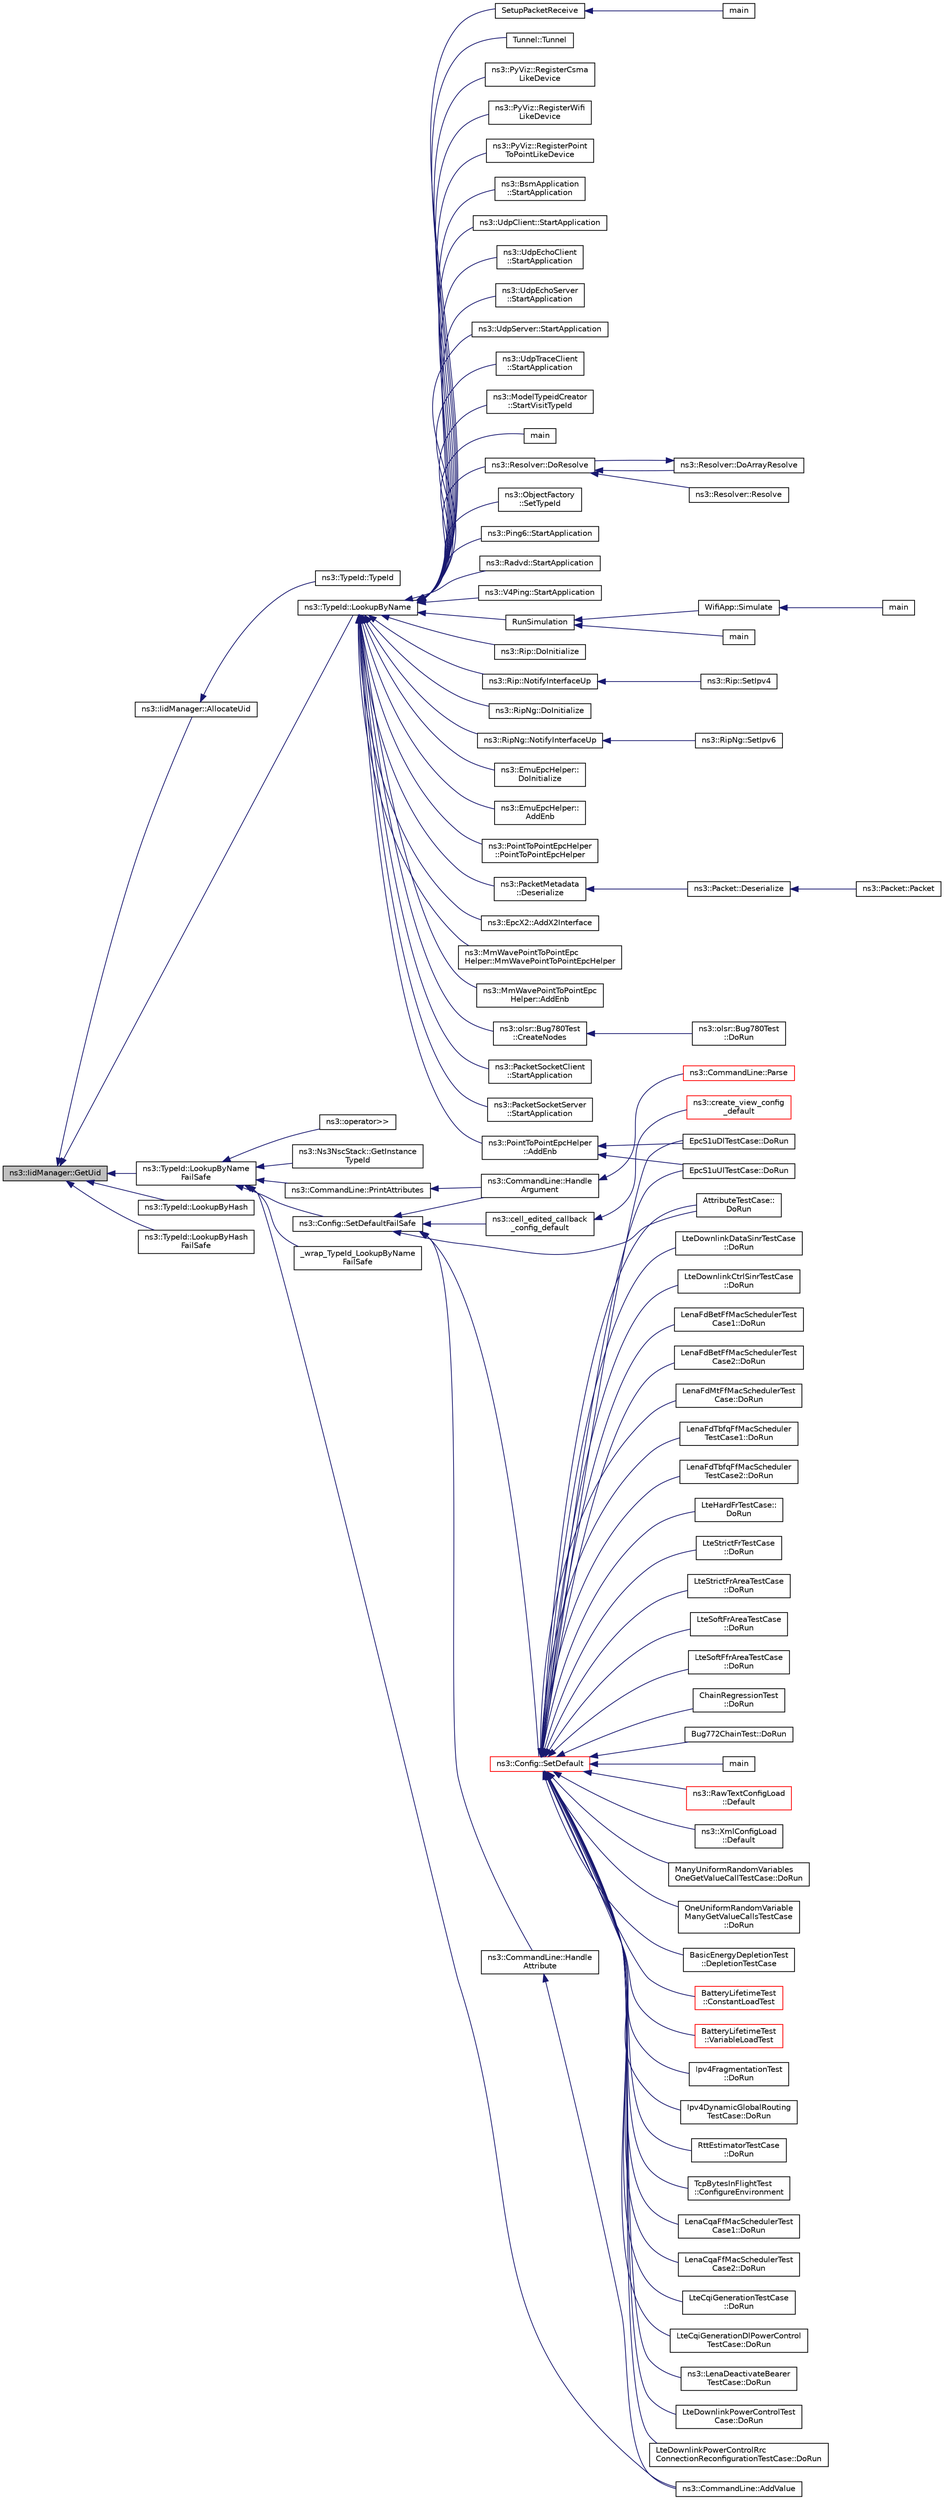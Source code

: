 digraph "ns3::IidManager::GetUid"
{
  edge [fontname="Helvetica",fontsize="10",labelfontname="Helvetica",labelfontsize="10"];
  node [fontname="Helvetica",fontsize="10",shape=record];
  rankdir="LR";
  Node1 [label="ns3::IidManager::GetUid",height=0.2,width=0.4,color="black", fillcolor="grey75", style="filled", fontcolor="black"];
  Node1 -> Node2 [dir="back",color="midnightblue",fontsize="10",style="solid"];
  Node2 [label="ns3::IidManager::AllocateUid",height=0.2,width=0.4,color="black", fillcolor="white", style="filled",URL="$d4/d1c/classns3_1_1IidManager.html#adc03a8e984e092e5981e697818509233"];
  Node2 -> Node3 [dir="back",color="midnightblue",fontsize="10",style="solid"];
  Node3 [label="ns3::TypeId::TypeId",height=0.2,width=0.4,color="black", fillcolor="white", style="filled",URL="$d6/d11/classns3_1_1TypeId.html#afe8fa6bf1936d3ff19395f495bb0da61"];
  Node1 -> Node4 [dir="back",color="midnightblue",fontsize="10",style="solid"];
  Node4 [label="ns3::TypeId::LookupByName",height=0.2,width=0.4,color="black", fillcolor="white", style="filled",URL="$d6/d11/classns3_1_1TypeId.html#a119cf99c20931fdc294602cd360b180e"];
  Node4 -> Node5 [dir="back",color="midnightblue",fontsize="10",style="solid"];
  Node5 [label="ns3::UdpClient::StartApplication",height=0.2,width=0.4,color="black", fillcolor="white", style="filled",URL="$de/da9/classns3_1_1UdpClient.html#a18c3a451f2c18d2edc6a634a913f1474",tooltip="Application specific startup code. "];
  Node4 -> Node6 [dir="back",color="midnightblue",fontsize="10",style="solid"];
  Node6 [label="ns3::UdpEchoClient\l::StartApplication",height=0.2,width=0.4,color="black", fillcolor="white", style="filled",URL="$de/d6b/classns3_1_1UdpEchoClient.html#a48fffea76bbceda5b0bec9c3007411fc",tooltip="Application specific startup code. "];
  Node4 -> Node7 [dir="back",color="midnightblue",fontsize="10",style="solid"];
  Node7 [label="ns3::UdpEchoServer\l::StartApplication",height=0.2,width=0.4,color="black", fillcolor="white", style="filled",URL="$df/dc8/classns3_1_1UdpEchoServer.html#a4c90329af8d6524862467808c3023786",tooltip="Application specific startup code. "];
  Node4 -> Node8 [dir="back",color="midnightblue",fontsize="10",style="solid"];
  Node8 [label="ns3::UdpServer::StartApplication",height=0.2,width=0.4,color="black", fillcolor="white", style="filled",URL="$d0/d90/classns3_1_1UdpServer.html#a784bd9b3274fc411c042b3502dacb3fa",tooltip="Application specific startup code. "];
  Node4 -> Node9 [dir="back",color="midnightblue",fontsize="10",style="solid"];
  Node9 [label="ns3::UdpTraceClient\l::StartApplication",height=0.2,width=0.4,color="black", fillcolor="white", style="filled",URL="$d4/d5a/structns3_1_1UdpTraceClient.html#a7d28a5a8886372fc6b10d5fe9deca035",tooltip="Application specific startup code. "];
  Node4 -> Node10 [dir="back",color="midnightblue",fontsize="10",style="solid"];
  Node10 [label="ns3::ModelTypeidCreator\l::StartVisitTypeId",height=0.2,width=0.4,color="black", fillcolor="white", style="filled",URL="$d4/d3b/classns3_1_1ModelTypeidCreator.html#ab332a64520c6559fe634888e8772ac92",tooltip="Add a node for the new TypeId object. "];
  Node4 -> Node11 [dir="back",color="midnightblue",fontsize="10",style="solid"];
  Node11 [label="main",height=0.2,width=0.4,color="black", fillcolor="white", style="filled",URL="$d8/dd1/command-line-example_8cc.html#a0ddf1224851353fc92bfbff6f499fa97"];
  Node4 -> Node12 [dir="back",color="midnightblue",fontsize="10",style="solid"];
  Node12 [label="ns3::Resolver::DoResolve",height=0.2,width=0.4,color="black", fillcolor="white", style="filled",URL="$d4/dc4/classns3_1_1Resolver.html#ae91ec5c188ee8da874e4915193efb000"];
  Node12 -> Node13 [dir="back",color="midnightblue",fontsize="10",style="solid"];
  Node13 [label="ns3::Resolver::Resolve",height=0.2,width=0.4,color="black", fillcolor="white", style="filled",URL="$d4/dc4/classns3_1_1Resolver.html#ac3768bb1d9c145634bebc378cc5bb4fd"];
  Node12 -> Node14 [dir="back",color="midnightblue",fontsize="10",style="solid"];
  Node14 [label="ns3::Resolver::DoArrayResolve",height=0.2,width=0.4,color="black", fillcolor="white", style="filled",URL="$d4/dc4/classns3_1_1Resolver.html#a09cf9f78d05d8734280769d3daa5d8cc"];
  Node14 -> Node12 [dir="back",color="midnightblue",fontsize="10",style="solid"];
  Node4 -> Node15 [dir="back",color="midnightblue",fontsize="10",style="solid"];
  Node15 [label="ns3::ObjectFactory\l::SetTypeId",height=0.2,width=0.4,color="black", fillcolor="white", style="filled",URL="$d5/d0d/classns3_1_1ObjectFactory.html#affafbb7457b9b2614f57858126e576b1"];
  Node4 -> Node16 [dir="back",color="midnightblue",fontsize="10",style="solid"];
  Node16 [label="ns3::Ping6::StartApplication",height=0.2,width=0.4,color="black", fillcolor="white", style="filled",URL="$d7/dc8/classns3_1_1Ping6.html#aa7b184cb61e3c3cb32aefa4d0407f521",tooltip="Start the application. "];
  Node4 -> Node17 [dir="back",color="midnightblue",fontsize="10",style="solid"];
  Node17 [label="ns3::Radvd::StartApplication",height=0.2,width=0.4,color="black", fillcolor="white", style="filled",URL="$d5/dd8/classns3_1_1Radvd.html#ab3d7cd100356262e43c24e608ef1aff4",tooltip="Start the application. "];
  Node4 -> Node18 [dir="back",color="midnightblue",fontsize="10",style="solid"];
  Node18 [label="ns3::V4Ping::StartApplication",height=0.2,width=0.4,color="black", fillcolor="white", style="filled",URL="$d3/da5/classns3_1_1V4Ping.html#ac5176e135c81f0764bcd560c7fc71390",tooltip="Application specific startup code. "];
  Node4 -> Node19 [dir="back",color="midnightblue",fontsize="10",style="solid"];
  Node19 [label="RunSimulation",height=0.2,width=0.4,color="black", fillcolor="white", style="filled",URL="$d9/d41/main-simple_8cc.html#aae4a035f2107d100249164fe508bac66"];
  Node19 -> Node20 [dir="back",color="midnightblue",fontsize="10",style="solid"];
  Node20 [label="main",height=0.2,width=0.4,color="black", fillcolor="white", style="filled",URL="$d9/d41/main-simple_8cc.html#a0ddf1224851353fc92bfbff6f499fa97"];
  Node19 -> Node21 [dir="back",color="midnightblue",fontsize="10",style="solid"];
  Node21 [label="WifiApp::Simulate",height=0.2,width=0.4,color="black", fillcolor="white", style="filled",URL="$db/dbc/classWifiApp.html#a3a95c7b7e96a5c40810d6fee12b9540c",tooltip="Enacts simulation of an ns-3 wifi application. "];
  Node21 -> Node22 [dir="back",color="midnightblue",fontsize="10",style="solid"];
  Node22 [label="main",height=0.2,width=0.4,color="black", fillcolor="white", style="filled",URL="$de/df3/vanet-routing-compare_8cc.html#a0ddf1224851353fc92bfbff6f499fa97"];
  Node4 -> Node23 [dir="back",color="midnightblue",fontsize="10",style="solid"];
  Node23 [label="ns3::Rip::DoInitialize",height=0.2,width=0.4,color="black", fillcolor="white", style="filled",URL="$d7/d2b/classns3_1_1Rip.html#a622ec450ec78945f81986b64ce3dcbed"];
  Node4 -> Node24 [dir="back",color="midnightblue",fontsize="10",style="solid"];
  Node24 [label="ns3::Rip::NotifyInterfaceUp",height=0.2,width=0.4,color="black", fillcolor="white", style="filled",URL="$d7/d2b/classns3_1_1Rip.html#a4c9095a4429399f342eb1bce3f20df59"];
  Node24 -> Node25 [dir="back",color="midnightblue",fontsize="10",style="solid"];
  Node25 [label="ns3::Rip::SetIpv4",height=0.2,width=0.4,color="black", fillcolor="white", style="filled",URL="$d7/d2b/classns3_1_1Rip.html#abe2906af2196cf9fac033e6ccfde0423"];
  Node4 -> Node26 [dir="back",color="midnightblue",fontsize="10",style="solid"];
  Node26 [label="ns3::RipNg::DoInitialize",height=0.2,width=0.4,color="black", fillcolor="white", style="filled",URL="$da/d75/classns3_1_1RipNg.html#a81a7056d4a1d1afc266181406f5dbf64"];
  Node4 -> Node27 [dir="back",color="midnightblue",fontsize="10",style="solid"];
  Node27 [label="ns3::RipNg::NotifyInterfaceUp",height=0.2,width=0.4,color="black", fillcolor="white", style="filled",URL="$da/d75/classns3_1_1RipNg.html#a588e191ae91316e498a8e5c84a9c77fb",tooltip="Notify when specified interface goes UP. "];
  Node27 -> Node28 [dir="back",color="midnightblue",fontsize="10",style="solid"];
  Node28 [label="ns3::RipNg::SetIpv6",height=0.2,width=0.4,color="black", fillcolor="white", style="filled",URL="$da/d75/classns3_1_1RipNg.html#acd8e0a2b2453a28ecd4154729e45d324",tooltip="Typically, invoked directly or indirectly from ns3::Ipv6::SetRoutingProtocol. "];
  Node4 -> Node29 [dir="back",color="midnightblue",fontsize="10",style="solid"];
  Node29 [label="ns3::EmuEpcHelper::\lDoInitialize",height=0.2,width=0.4,color="black", fillcolor="white", style="filled",URL="$d9/db8/classns3_1_1EmuEpcHelper.html#ae66ac77634aad1dfb03bbe0d8a54acc1"];
  Node4 -> Node30 [dir="back",color="midnightblue",fontsize="10",style="solid"];
  Node30 [label="ns3::EmuEpcHelper::\lAddEnb",height=0.2,width=0.4,color="black", fillcolor="white", style="filled",URL="$d9/db8/classns3_1_1EmuEpcHelper.html#abaff0cf3ed70c034b5e0fd22dc89a7ba"];
  Node4 -> Node31 [dir="back",color="midnightblue",fontsize="10",style="solid"];
  Node31 [label="ns3::PointToPointEpcHelper\l::PointToPointEpcHelper",height=0.2,width=0.4,color="black", fillcolor="white", style="filled",URL="$de/d5b/classns3_1_1PointToPointEpcHelper.html#a3d4c34f6a194c994d45e0dac5019b8cb"];
  Node4 -> Node32 [dir="back",color="midnightblue",fontsize="10",style="solid"];
  Node32 [label="ns3::PointToPointEpcHelper\l::AddEnb",height=0.2,width=0.4,color="black", fillcolor="white", style="filled",URL="$de/d5b/classns3_1_1PointToPointEpcHelper.html#a6636cc9c0501b719bd81ed13efd3c589"];
  Node32 -> Node33 [dir="back",color="midnightblue",fontsize="10",style="solid"];
  Node33 [label="EpcS1uDlTestCase::DoRun",height=0.2,width=0.4,color="black", fillcolor="white", style="filled",URL="$db/d72/classEpcS1uDlTestCase.html#a2ac9313672e6c5e2a5a33f98a77ffec2",tooltip="Implementation to actually run this TestCase. "];
  Node32 -> Node34 [dir="back",color="midnightblue",fontsize="10",style="solid"];
  Node34 [label="EpcS1uUlTestCase::DoRun",height=0.2,width=0.4,color="black", fillcolor="white", style="filled",URL="$d8/d4d/classEpcS1uUlTestCase.html#a6fa27997312de46d9b0f3ab2221a24fa",tooltip="Implementation to actually run this TestCase. "];
  Node4 -> Node35 [dir="back",color="midnightblue",fontsize="10",style="solid"];
  Node35 [label="ns3::EpcX2::AddX2Interface",height=0.2,width=0.4,color="black", fillcolor="white", style="filled",URL="$df/d1e/classns3_1_1EpcX2.html#a4bcd4423802914da0356051ecf79d2f1"];
  Node4 -> Node36 [dir="back",color="midnightblue",fontsize="10",style="solid"];
  Node36 [label="ns3::MmWavePointToPointEpc\lHelper::MmWavePointToPointEpcHelper",height=0.2,width=0.4,color="black", fillcolor="white", style="filled",URL="$db/dca/classns3_1_1MmWavePointToPointEpcHelper.html#a45b842e4b0bda8e4df3a3826c0b945b3"];
  Node4 -> Node37 [dir="back",color="midnightblue",fontsize="10",style="solid"];
  Node37 [label="ns3::MmWavePointToPointEpc\lHelper::AddEnb",height=0.2,width=0.4,color="black", fillcolor="white", style="filled",URL="$db/dca/classns3_1_1MmWavePointToPointEpcHelper.html#a9cd7e12bfdf03508e7a64d5fdf456366"];
  Node4 -> Node38 [dir="back",color="midnightblue",fontsize="10",style="solid"];
  Node38 [label="ns3::PacketMetadata\l::Deserialize",height=0.2,width=0.4,color="black", fillcolor="white", style="filled",URL="$d1/db1/classns3_1_1PacketMetadata.html#a88efb0a5ff0339b9430ded4e3452397d",tooltip="Deserialization from raw uint8_t*. "];
  Node38 -> Node39 [dir="back",color="midnightblue",fontsize="10",style="solid"];
  Node39 [label="ns3::Packet::Deserialize",height=0.2,width=0.4,color="black", fillcolor="white", style="filled",URL="$dd/d7a/classns3_1_1Packet.html#a196f5609e8b04efef405cab130612151",tooltip="Deserializes a packet. "];
  Node39 -> Node40 [dir="back",color="midnightblue",fontsize="10",style="solid"];
  Node40 [label="ns3::Packet::Packet",height=0.2,width=0.4,color="black", fillcolor="white", style="filled",URL="$dd/d7a/classns3_1_1Packet.html#ab2d46939241156115411e66aa1a65f09",tooltip="Create a new packet from the serialized buffer. "];
  Node4 -> Node41 [dir="back",color="midnightblue",fontsize="10",style="solid"];
  Node41 [label="ns3::PacketSocketClient\l::StartApplication",height=0.2,width=0.4,color="black", fillcolor="white", style="filled",URL="$d0/dcc/classns3_1_1PacketSocketClient.html#a51fe7978d43291735b363a7060512c37",tooltip="Application specific startup code. "];
  Node4 -> Node42 [dir="back",color="midnightblue",fontsize="10",style="solid"];
  Node42 [label="ns3::PacketSocketServer\l::StartApplication",height=0.2,width=0.4,color="black", fillcolor="white", style="filled",URL="$dd/d00/classns3_1_1PacketSocketServer.html#ab0ede0184063258690b5501c52644045",tooltip="Application specific startup code. "];
  Node4 -> Node43 [dir="back",color="midnightblue",fontsize="10",style="solid"];
  Node43 [label="ns3::olsr::Bug780Test\l::CreateNodes",height=0.2,width=0.4,color="black", fillcolor="white", style="filled",URL="$d9/d95/classns3_1_1olsr_1_1Bug780Test.html#a87a836a5491da4a21a0b51d2a647b422",tooltip="Create & configure test network. "];
  Node43 -> Node44 [dir="back",color="midnightblue",fontsize="10",style="solid"];
  Node44 [label="ns3::olsr::Bug780Test\l::DoRun",height=0.2,width=0.4,color="black", fillcolor="white", style="filled",URL="$d9/d95/classns3_1_1olsr_1_1Bug780Test.html#aea2f01c8e6af5f1363b67a23ccaaf030",tooltip="Go. "];
  Node4 -> Node45 [dir="back",color="midnightblue",fontsize="10",style="solid"];
  Node45 [label="SetupPacketReceive",height=0.2,width=0.4,color="black", fillcolor="white", style="filled",URL="$d6/dd6/adhoc-aloha-ideal-phy-with-microwave-oven_8cc.html#a3858f39b0c1d0e52120fef78a82673cb"];
  Node45 -> Node46 [dir="back",color="midnightblue",fontsize="10",style="solid"];
  Node46 [label="main",height=0.2,width=0.4,color="black", fillcolor="white", style="filled",URL="$d6/dd6/adhoc-aloha-ideal-phy-with-microwave-oven_8cc.html#a3c04138a5bfe5d72780bb7e82a18e627"];
  Node4 -> Node47 [dir="back",color="midnightblue",fontsize="10",style="solid"];
  Node47 [label="Tunnel::Tunnel",height=0.2,width=0.4,color="black", fillcolor="white", style="filled",URL="$da/da2/classTunnel.html#af5941266fdb3798bb27c026da801d28d"];
  Node4 -> Node48 [dir="back",color="midnightblue",fontsize="10",style="solid"];
  Node48 [label="ns3::PyViz::RegisterCsma\lLikeDevice",height=0.2,width=0.4,color="black", fillcolor="white", style="filled",URL="$db/d7c/classns3_1_1PyViz.html#a222dd813791398f8bf76371dc9288772"];
  Node4 -> Node49 [dir="back",color="midnightblue",fontsize="10",style="solid"];
  Node49 [label="ns3::PyViz::RegisterWifi\lLikeDevice",height=0.2,width=0.4,color="black", fillcolor="white", style="filled",URL="$db/d7c/classns3_1_1PyViz.html#a8c41fd7483bc8fc914a41dc29e7e5b27"];
  Node4 -> Node50 [dir="back",color="midnightblue",fontsize="10",style="solid"];
  Node50 [label="ns3::PyViz::RegisterPoint\lToPointLikeDevice",height=0.2,width=0.4,color="black", fillcolor="white", style="filled",URL="$db/d7c/classns3_1_1PyViz.html#ab4fcab57c7fe0d3724b786e0cb9a6f63"];
  Node4 -> Node51 [dir="back",color="midnightblue",fontsize="10",style="solid"];
  Node51 [label="ns3::BsmApplication\l::StartApplication",height=0.2,width=0.4,color="black", fillcolor="white", style="filled",URL="$d9/ddb/classns3_1_1BsmApplication.html#a2caf2e381d781dfde58e39f19a220523",tooltip="Called at time specified by Start. "];
  Node1 -> Node52 [dir="back",color="midnightblue",fontsize="10",style="solid"];
  Node52 [label="ns3::TypeId::LookupByName\lFailSafe",height=0.2,width=0.4,color="black", fillcolor="white", style="filled",URL="$d6/d11/classns3_1_1TypeId.html#acceab1f57bfe3c3af02130277d409f14"];
  Node52 -> Node53 [dir="back",color="midnightblue",fontsize="10",style="solid"];
  Node53 [label="_wrap_TypeId_LookupByName\lFailSafe",height=0.2,width=0.4,color="black", fillcolor="white", style="filled",URL="$dc/d33/module__helpers_8cc.html#af13822428b106c3f54f2b83fd36eb2f2"];
  Node52 -> Node54 [dir="back",color="midnightblue",fontsize="10",style="solid"];
  Node54 [label="ns3::CommandLine::PrintAttributes",height=0.2,width=0.4,color="black", fillcolor="white", style="filled",URL="$dc/d87/classns3_1_1CommandLine.html#a1257dece593fadf03777c71ea4f49b89"];
  Node54 -> Node55 [dir="back",color="midnightblue",fontsize="10",style="solid"];
  Node55 [label="ns3::CommandLine::Handle\lArgument",height=0.2,width=0.4,color="black", fillcolor="white", style="filled",URL="$dc/d87/classns3_1_1CommandLine.html#a527b83304a3c713f3e84711a8a2185a7"];
  Node55 -> Node56 [dir="back",color="midnightblue",fontsize="10",style="solid"];
  Node56 [label="ns3::CommandLine::Parse",height=0.2,width=0.4,color="red", fillcolor="white", style="filled",URL="$dc/d87/classns3_1_1CommandLine.html#a5c10b85b3207e5ecb48d907966923156"];
  Node52 -> Node57 [dir="back",color="midnightblue",fontsize="10",style="solid"];
  Node57 [label="ns3::CommandLine::AddValue",height=0.2,width=0.4,color="black", fillcolor="white", style="filled",URL="$dc/d87/classns3_1_1CommandLine.html#ad66977ccb2c042574cb1831b8c1ad18f"];
  Node52 -> Node58 [dir="back",color="midnightblue",fontsize="10",style="solid"];
  Node58 [label="ns3::Config::SetDefaultFailSafe",height=0.2,width=0.4,color="black", fillcolor="white", style="filled",URL="$d1/d44/group__config.html#ga54361b707f31481b11d19f03495cb045"];
  Node58 -> Node59 [dir="back",color="midnightblue",fontsize="10",style="solid"];
  Node59 [label="ns3::cell_edited_callback\l_config_default",height=0.2,width=0.4,color="black", fillcolor="white", style="filled",URL="$d7/d2e/namespacens3.html#ac95d50f779140a767284d124cfea71eb"];
  Node59 -> Node60 [dir="back",color="midnightblue",fontsize="10",style="solid"];
  Node60 [label="ns3::create_view_config\l_default",height=0.2,width=0.4,color="red", fillcolor="white", style="filled",URL="$d7/d2e/namespacens3.html#a9b0de38431169a0ec08415d6f1a2fa67"];
  Node58 -> Node55 [dir="back",color="midnightblue",fontsize="10",style="solid"];
  Node58 -> Node61 [dir="back",color="midnightblue",fontsize="10",style="solid"];
  Node61 [label="ns3::CommandLine::Handle\lAttribute",height=0.2,width=0.4,color="black", fillcolor="white", style="filled",URL="$dc/d87/classns3_1_1CommandLine.html#af1fea2680a68a10ce801b1700d0b8693"];
  Node61 -> Node57 [dir="back",color="midnightblue",fontsize="10",style="solid"];
  Node58 -> Node62 [dir="back",color="midnightblue",fontsize="10",style="solid"];
  Node62 [label="ns3::Config::SetDefault",height=0.2,width=0.4,color="red", fillcolor="white", style="filled",URL="$d1/d44/group__config.html#ga2e7882df849d8ba4aaad31c934c40c06"];
  Node62 -> Node63 [dir="back",color="midnightblue",fontsize="10",style="solid"];
  Node63 [label="ChainRegressionTest\l::DoRun",height=0.2,width=0.4,color="black", fillcolor="white", style="filled",URL="$da/d19/classChainRegressionTest.html#a51aa3cae551407ee6a6f346c30e3cc43",tooltip="Go. "];
  Node62 -> Node64 [dir="back",color="midnightblue",fontsize="10",style="solid"];
  Node64 [label="Bug772ChainTest::DoRun",height=0.2,width=0.4,color="black", fillcolor="white", style="filled",URL="$d0/d17/classBug772ChainTest.html#a28c0cb91d146d6b3fdfb86dc8dc1f5b6",tooltip="Go. "];
  Node62 -> Node65 [dir="back",color="midnightblue",fontsize="10",style="solid"];
  Node65 [label="main",height=0.2,width=0.4,color="black", fillcolor="white", style="filled",URL="$d4/d43/nsclick-raw-wlan_8cc.html#a0ddf1224851353fc92bfbff6f499fa97"];
  Node62 -> Node66 [dir="back",color="midnightblue",fontsize="10",style="solid"];
  Node66 [label="ns3::RawTextConfigLoad\l::Default",height=0.2,width=0.4,color="red", fillcolor="white", style="filled",URL="$db/d38/classns3_1_1RawTextConfigLoad.html#a1a88f7e4c9b2260b70d881f09cdb0f2f"];
  Node62 -> Node67 [dir="back",color="midnightblue",fontsize="10",style="solid"];
  Node67 [label="ns3::XmlConfigLoad\l::Default",height=0.2,width=0.4,color="black", fillcolor="white", style="filled",URL="$d8/d3c/classns3_1_1XmlConfigLoad.html#a349463fab8b3214a009e916e4cf57f14"];
  Node62 -> Node68 [dir="back",color="midnightblue",fontsize="10",style="solid"];
  Node68 [label="AttributeTestCase::\lDoRun",height=0.2,width=0.4,color="black", fillcolor="white", style="filled",URL="$df/dc3/classAttributeTestCase.html#a97ae2f6fdcbf9ae34b5fa99afc3d8020",tooltip="Implementation to actually run this TestCase. "];
  Node62 -> Node69 [dir="back",color="midnightblue",fontsize="10",style="solid"];
  Node69 [label="ManyUniformRandomVariables\lOneGetValueCallTestCase::DoRun",height=0.2,width=0.4,color="black", fillcolor="white", style="filled",URL="$d2/d81/classManyUniformRandomVariablesOneGetValueCallTestCase.html#a7c04f6e5e3e3e2a769183904f4291bc1",tooltip="Implementation to actually run this TestCase. "];
  Node62 -> Node70 [dir="back",color="midnightblue",fontsize="10",style="solid"];
  Node70 [label="OneUniformRandomVariable\lManyGetValueCallsTestCase\l::DoRun",height=0.2,width=0.4,color="black", fillcolor="white", style="filled",URL="$db/dd2/classOneUniformRandomVariableManyGetValueCallsTestCase.html#aa51b2a9ca377c494f8f0595b56bbe56f",tooltip="Implementation to actually run this TestCase. "];
  Node62 -> Node71 [dir="back",color="midnightblue",fontsize="10",style="solid"];
  Node71 [label="BasicEnergyDepletionTest\l::DepletionTestCase",height=0.2,width=0.4,color="black", fillcolor="white", style="filled",URL="$d0/d83/classBasicEnergyDepletionTest.html#a933f0ff2e50a5dc64b4312619405a05a"];
  Node62 -> Node72 [dir="back",color="midnightblue",fontsize="10",style="solid"];
  Node72 [label="BatteryLifetimeTest\l::ConstantLoadTest",height=0.2,width=0.4,color="red", fillcolor="white", style="filled",URL="$dd/d15/classBatteryLifetimeTest.html#a5cfb6c588872035454feb525491b1d52"];
  Node62 -> Node73 [dir="back",color="midnightblue",fontsize="10",style="solid"];
  Node73 [label="BatteryLifetimeTest\l::VariableLoadTest",height=0.2,width=0.4,color="red", fillcolor="white", style="filled",URL="$dd/d15/classBatteryLifetimeTest.html#aa6d0fb55387831f97d9834c47abfd669"];
  Node62 -> Node74 [dir="back",color="midnightblue",fontsize="10",style="solid"];
  Node74 [label="Ipv4FragmentationTest\l::DoRun",height=0.2,width=0.4,color="black", fillcolor="white", style="filled",URL="$d2/d57/classIpv4FragmentationTest.html#abe15a9d41a354bd95bf8c0b1622a54cb",tooltip="Implementation to actually run this TestCase. "];
  Node62 -> Node75 [dir="back",color="midnightblue",fontsize="10",style="solid"];
  Node75 [label="Ipv4DynamicGlobalRouting\lTestCase::DoRun",height=0.2,width=0.4,color="black", fillcolor="white", style="filled",URL="$d1/d60/classIpv4DynamicGlobalRoutingTestCase.html#a376bd2f408504237fdfac663598fb6c6",tooltip="Implementation to actually run this TestCase. "];
  Node62 -> Node76 [dir="back",color="midnightblue",fontsize="10",style="solid"];
  Node76 [label="RttEstimatorTestCase\l::DoRun",height=0.2,width=0.4,color="black", fillcolor="white", style="filled",URL="$dc/dc8/classRttEstimatorTestCase.html#a0f7b32f862450cf750923c9be8ec0918",tooltip="Implementation to actually run this TestCase. "];
  Node62 -> Node77 [dir="back",color="midnightblue",fontsize="10",style="solid"];
  Node77 [label="TcpBytesInFlightTest\l::ConfigureEnvironment",height=0.2,width=0.4,color="black", fillcolor="white", style="filled",URL="$d7/d15/classTcpBytesInFlightTest.html#a09c98c951bad56eff605cffc7f52081d",tooltip="Configure the test. "];
  Node62 -> Node33 [dir="back",color="midnightblue",fontsize="10",style="solid"];
  Node62 -> Node34 [dir="back",color="midnightblue",fontsize="10",style="solid"];
  Node62 -> Node78 [dir="back",color="midnightblue",fontsize="10",style="solid"];
  Node78 [label="LenaCqaFfMacSchedulerTest\lCase1::DoRun",height=0.2,width=0.4,color="black", fillcolor="white", style="filled",URL="$d2/d5c/classLenaCqaFfMacSchedulerTestCase1.html#a91b3e2ef4ff292dbeda5559ff0eae1e6",tooltip="Implementation to actually run this TestCase. "];
  Node62 -> Node79 [dir="back",color="midnightblue",fontsize="10",style="solid"];
  Node79 [label="LenaCqaFfMacSchedulerTest\lCase2::DoRun",height=0.2,width=0.4,color="black", fillcolor="white", style="filled",URL="$d4/d7d/classLenaCqaFfMacSchedulerTestCase2.html#a773e8490a80a3afe50adf54d713d3e4a",tooltip="Implementation to actually run this TestCase. "];
  Node62 -> Node80 [dir="back",color="midnightblue",fontsize="10",style="solid"];
  Node80 [label="LteCqiGenerationTestCase\l::DoRun",height=0.2,width=0.4,color="black", fillcolor="white", style="filled",URL="$d6/d58/classLteCqiGenerationTestCase.html#a263a0f3670c23e42ed3feb7d353bdd09",tooltip="Implementation to actually run this TestCase. "];
  Node62 -> Node81 [dir="back",color="midnightblue",fontsize="10",style="solid"];
  Node81 [label="LteCqiGenerationDlPowerControl\lTestCase::DoRun",height=0.2,width=0.4,color="black", fillcolor="white", style="filled",URL="$d0/d70/classLteCqiGenerationDlPowerControlTestCase.html#a8a6ba5e52123fc8ed0deb9014a8b0591",tooltip="Implementation to actually run this TestCase. "];
  Node62 -> Node82 [dir="back",color="midnightblue",fontsize="10",style="solid"];
  Node82 [label="ns3::LenaDeactivateBearer\lTestCase::DoRun",height=0.2,width=0.4,color="black", fillcolor="white", style="filled",URL="$d4/d2f/classns3_1_1LenaDeactivateBearerTestCase.html#a214d777e46f96b701efdfd360871f53f",tooltip="Implementation to actually run this TestCase. "];
  Node62 -> Node83 [dir="back",color="midnightblue",fontsize="10",style="solid"];
  Node83 [label="LteDownlinkPowerControlTest\lCase::DoRun",height=0.2,width=0.4,color="black", fillcolor="white", style="filled",URL="$dd/d8d/classLteDownlinkPowerControlTestCase.html#a2eb1e31f7313f51061d8aa950d3f4268",tooltip="Implementation to actually run this TestCase. "];
  Node62 -> Node84 [dir="back",color="midnightblue",fontsize="10",style="solid"];
  Node84 [label="LteDownlinkPowerControlRrc\lConnectionReconfigurationTestCase::DoRun",height=0.2,width=0.4,color="black", fillcolor="white", style="filled",URL="$dd/d20/classLteDownlinkPowerControlRrcConnectionReconfigurationTestCase.html#a3f7be434747a85c448ade6fc4500d552",tooltip="Implementation to actually run this TestCase. "];
  Node62 -> Node85 [dir="back",color="midnightblue",fontsize="10",style="solid"];
  Node85 [label="LteDownlinkDataSinrTestCase\l::DoRun",height=0.2,width=0.4,color="black", fillcolor="white", style="filled",URL="$d8/d20/classLteDownlinkDataSinrTestCase.html#a8a0c7a49a353123eecb8a34f11e90051",tooltip="Implementation to actually run this TestCase. "];
  Node62 -> Node86 [dir="back",color="midnightblue",fontsize="10",style="solid"];
  Node86 [label="LteDownlinkCtrlSinrTestCase\l::DoRun",height=0.2,width=0.4,color="black", fillcolor="white", style="filled",URL="$d0/d74/classLteDownlinkCtrlSinrTestCase.html#a1ed9e568c8d110c158f468dad32fe9ff",tooltip="Implementation to actually run this TestCase. "];
  Node62 -> Node87 [dir="back",color="midnightblue",fontsize="10",style="solid"];
  Node87 [label="LenaFdBetFfMacSchedulerTest\lCase1::DoRun",height=0.2,width=0.4,color="black", fillcolor="white", style="filled",URL="$de/d24/classLenaFdBetFfMacSchedulerTestCase1.html#a21b7a9f396adcc1ab24ddefc919345f2",tooltip="Implementation to actually run this TestCase. "];
  Node62 -> Node88 [dir="back",color="midnightblue",fontsize="10",style="solid"];
  Node88 [label="LenaFdBetFfMacSchedulerTest\lCase2::DoRun",height=0.2,width=0.4,color="black", fillcolor="white", style="filled",URL="$d5/de5/classLenaFdBetFfMacSchedulerTestCase2.html#a51c587a50f2087be7c3950f4d2d82852",tooltip="Implementation to actually run this TestCase. "];
  Node62 -> Node89 [dir="back",color="midnightblue",fontsize="10",style="solid"];
  Node89 [label="LenaFdMtFfMacSchedulerTest\lCase::DoRun",height=0.2,width=0.4,color="black", fillcolor="white", style="filled",URL="$d6/dbd/classLenaFdMtFfMacSchedulerTestCase.html#a5cfc445b7daa4a02df317b46ee007f1a",tooltip="Implementation to actually run this TestCase. "];
  Node62 -> Node90 [dir="back",color="midnightblue",fontsize="10",style="solid"];
  Node90 [label="LenaFdTbfqFfMacScheduler\lTestCase1::DoRun",height=0.2,width=0.4,color="black", fillcolor="white", style="filled",URL="$d8/d07/classLenaFdTbfqFfMacSchedulerTestCase1.html#ae0536bf54d4e05fbf3600c1654c14cc0",tooltip="Implementation to actually run this TestCase. "];
  Node62 -> Node91 [dir="back",color="midnightblue",fontsize="10",style="solid"];
  Node91 [label="LenaFdTbfqFfMacScheduler\lTestCase2::DoRun",height=0.2,width=0.4,color="black", fillcolor="white", style="filled",URL="$d4/da3/classLenaFdTbfqFfMacSchedulerTestCase2.html#a2e43d4f9483463dffa86410a1ce47140",tooltip="Implementation to actually run this TestCase. "];
  Node62 -> Node92 [dir="back",color="midnightblue",fontsize="10",style="solid"];
  Node92 [label="LteHardFrTestCase::\lDoRun",height=0.2,width=0.4,color="black", fillcolor="white", style="filled",URL="$d3/d19/classLteHardFrTestCase.html#a7267927f1ffb7acff88742eb33ab2e3c",tooltip="Implementation to actually run this TestCase. "];
  Node62 -> Node93 [dir="back",color="midnightblue",fontsize="10",style="solid"];
  Node93 [label="LteStrictFrTestCase\l::DoRun",height=0.2,width=0.4,color="black", fillcolor="white", style="filled",URL="$d7/d86/classLteStrictFrTestCase.html#afd223c9e5a1d3e14a244303963e21425",tooltip="Implementation to actually run this TestCase. "];
  Node62 -> Node94 [dir="back",color="midnightblue",fontsize="10",style="solid"];
  Node94 [label="LteStrictFrAreaTestCase\l::DoRun",height=0.2,width=0.4,color="black", fillcolor="white", style="filled",URL="$df/d79/classLteStrictFrAreaTestCase.html#a61e945e04c3b10a50c2f484198199b49",tooltip="Implementation to actually run this TestCase. "];
  Node62 -> Node95 [dir="back",color="midnightblue",fontsize="10",style="solid"];
  Node95 [label="LteSoftFrAreaTestCase\l::DoRun",height=0.2,width=0.4,color="black", fillcolor="white", style="filled",URL="$de/df4/classLteSoftFrAreaTestCase.html#ae0df301b6c0f1a80a0145746b15a109c",tooltip="Implementation to actually run this TestCase. "];
  Node62 -> Node96 [dir="back",color="midnightblue",fontsize="10",style="solid"];
  Node96 [label="LteSoftFfrAreaTestCase\l::DoRun",height=0.2,width=0.4,color="black", fillcolor="white", style="filled",URL="$d5/df1/classLteSoftFfrAreaTestCase.html#aaf88ccad780563fc6394cd97ec9328d4",tooltip="Implementation to actually run this TestCase. "];
  Node58 -> Node68 [dir="back",color="midnightblue",fontsize="10",style="solid"];
  Node52 -> Node97 [dir="back",color="midnightblue",fontsize="10",style="solid"];
  Node97 [label="ns3::operator\>\>",height=0.2,width=0.4,color="black", fillcolor="white", style="filled",URL="$d7/d2e/namespacens3.html#a0517415d68e11b29a8d9f539eef3ff1d",tooltip="Extraction operator for TypeId. "];
  Node52 -> Node98 [dir="back",color="midnightblue",fontsize="10",style="solid"];
  Node98 [label="ns3::Ns3NscStack::GetInstance\lTypeId",height=0.2,width=0.4,color="black", fillcolor="white", style="filled",URL="$dd/d20/classns3_1_1Ns3NscStack.html#a3c33d8156d2b653b809a39f6590d509b"];
  Node1 -> Node99 [dir="back",color="midnightblue",fontsize="10",style="solid"];
  Node99 [label="ns3::TypeId::LookupByHash",height=0.2,width=0.4,color="black", fillcolor="white", style="filled",URL="$d6/d11/classns3_1_1TypeId.html#a89c7bc12203e64d22c402ba4b49cfb07"];
  Node1 -> Node100 [dir="back",color="midnightblue",fontsize="10",style="solid"];
  Node100 [label="ns3::TypeId::LookupByHash\lFailSafe",height=0.2,width=0.4,color="black", fillcolor="white", style="filled",URL="$d6/d11/classns3_1_1TypeId.html#a3b82356d8b073ce008c3254f175ecbc8"];
}
